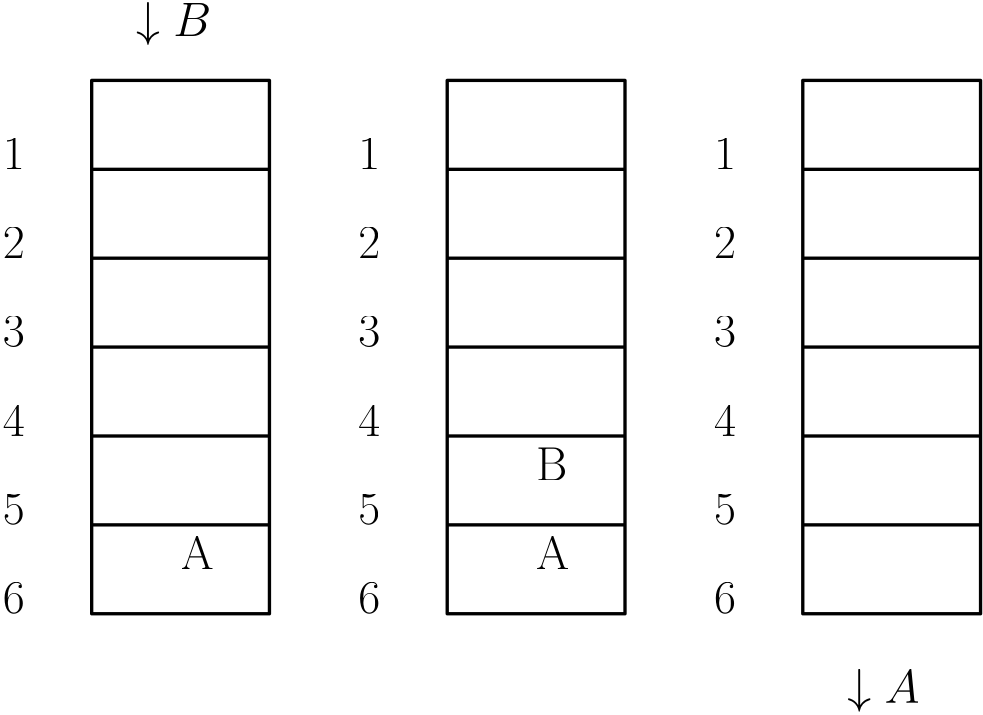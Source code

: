 <?xml version="1.0"?>
<!DOCTYPE ipe SYSTEM "ipe.dtd">
<ipe version="70107" creator="Ipe 7.1.10">
<info created="D:20170126152159" modified="D:20170126152159"/>
<ipestyle name="basic">
<symbol name="arrow/arc(spx)">
<path stroke="sym-stroke" fill="sym-stroke" pen="sym-pen">
0 0 m
-1 0.333 l
-1 -0.333 l
h
</path>
</symbol>
<symbol name="arrow/farc(spx)">
<path stroke="sym-stroke" fill="white" pen="sym-pen">
0 0 m
-1 0.333 l
-1 -0.333 l
h
</path>
</symbol>
<symbol name="arrow/ptarc(spx)">
<path stroke="sym-stroke" fill="sym-stroke" pen="sym-pen">
0 0 m
-1 0.333 l
-0.8 0 l
-1 -0.333 l
h
</path>
</symbol>
<symbol name="arrow/fptarc(spx)">
<path stroke="sym-stroke" fill="white" pen="sym-pen">
0 0 m
-1 0.333 l
-0.8 0 l
-1 -0.333 l
h
</path>
</symbol>
<symbol name="mark/circle(sx)" transformations="translations">
<path fill="sym-stroke">
0.6 0 0 0.6 0 0 e
0.4 0 0 0.4 0 0 e
</path>
</symbol>
<symbol name="mark/disk(sx)" transformations="translations">
<path fill="sym-stroke">
0.6 0 0 0.6 0 0 e
</path>
</symbol>
<symbol name="mark/fdisk(sfx)" transformations="translations">
<group>
<path fill="sym-fill">
0.5 0 0 0.5 0 0 e
</path>
<path fill="sym-stroke" fillrule="eofill">
0.6 0 0 0.6 0 0 e
0.4 0 0 0.4 0 0 e
</path>
</group>
</symbol>
<symbol name="mark/box(sx)" transformations="translations">
<path fill="sym-stroke" fillrule="eofill">
-0.6 -0.6 m
0.6 -0.6 l
0.6 0.6 l
-0.6 0.6 l
h
-0.4 -0.4 m
0.4 -0.4 l
0.4 0.4 l
-0.4 0.4 l
h
</path>
</symbol>
<symbol name="mark/square(sx)" transformations="translations">
<path fill="sym-stroke">
-0.6 -0.6 m
0.6 -0.6 l
0.6 0.6 l
-0.6 0.6 l
h
</path>
</symbol>
<symbol name="mark/fsquare(sfx)" transformations="translations">
<group>
<path fill="sym-fill">
-0.5 -0.5 m
0.5 -0.5 l
0.5 0.5 l
-0.5 0.5 l
h
</path>
<path fill="sym-stroke" fillrule="eofill">
-0.6 -0.6 m
0.6 -0.6 l
0.6 0.6 l
-0.6 0.6 l
h
-0.4 -0.4 m
0.4 -0.4 l
0.4 0.4 l
-0.4 0.4 l
h
</path>
</group>
</symbol>
<symbol name="mark/cross(sx)" transformations="translations">
<group>
<path fill="sym-stroke">
-0.43 -0.57 m
0.57 0.43 l
0.43 0.57 l
-0.57 -0.43 l
h
</path>
<path fill="sym-stroke">
-0.43 0.57 m
0.57 -0.43 l
0.43 -0.57 l
-0.57 0.43 l
h
</path>
</group>
</symbol>
<symbol name="arrow/fnormal(spx)">
<path stroke="sym-stroke" fill="white" pen="sym-pen">
0 0 m
-1 0.333 l
-1 -0.333 l
h
</path>
</symbol>
<symbol name="arrow/pointed(spx)">
<path stroke="sym-stroke" fill="sym-stroke" pen="sym-pen">
0 0 m
-1 0.333 l
-0.8 0 l
-1 -0.333 l
h
</path>
</symbol>
<symbol name="arrow/fpointed(spx)">
<path stroke="sym-stroke" fill="white" pen="sym-pen">
0 0 m
-1 0.333 l
-0.8 0 l
-1 -0.333 l
h
</path>
</symbol>
<symbol name="arrow/linear(spx)">
<path stroke="sym-stroke" pen="sym-pen">
-1 0.333 m
0 0 l
-1 -0.333 l
</path>
</symbol>
<symbol name="arrow/fdouble(spx)">
<path stroke="sym-stroke" fill="white" pen="sym-pen">
0 0 m
-1 0.333 l
-1 -0.333 l
h
-1 0 m
-2 0.333 l
-2 -0.333 l
h
</path>
</symbol>
<symbol name="arrow/double(spx)">
<path stroke="sym-stroke" fill="sym-stroke" pen="sym-pen">
0 0 m
-1 0.333 l
-1 -0.333 l
h
-1 0 m
-2 0.333 l
-2 -0.333 l
h
</path>
</symbol>
<pen name="heavier" value="0.8"/>
<pen name="fat" value="1.2"/>
<pen name="ultrafat" value="2"/>
<symbolsize name="large" value="5"/>
<symbolsize name="small" value="2"/>
<symbolsize name="tiny" value="1.1"/>
<arrowsize name="large" value="10"/>
<arrowsize name="small" value="5"/>
<arrowsize name="tiny" value="3"/>
<color name="red" value="1 0 0"/>
<color name="green" value="0 1 0"/>
<color name="blue" value="0 0 1"/>
<color name="yellow" value="1 1 0"/>
<color name="orange" value="1 0.647 0"/>
<color name="gold" value="1 0.843 0"/>
<color name="purple" value="0.627 0.125 0.941"/>
<color name="gray" value="0.745"/>
<color name="brown" value="0.647 0.165 0.165"/>
<color name="navy" value="0 0 0.502"/>
<color name="pink" value="1 0.753 0.796"/>
<color name="seagreen" value="0.18 0.545 0.341"/>
<color name="turquoise" value="0.251 0.878 0.816"/>
<color name="violet" value="0.933 0.51 0.933"/>
<color name="darkblue" value="0 0 0.545"/>
<color name="darkcyan" value="0 0.545 0.545"/>
<color name="darkgray" value="0.663"/>
<color name="darkgreen" value="0 0.392 0"/>
<color name="darkmagenta" value="0.545 0 0.545"/>
<color name="darkorange" value="1 0.549 0"/>
<color name="darkred" value="0.545 0 0"/>
<color name="lightblue" value="0.678 0.847 0.902"/>
<color name="lightcyan" value="0.878 1 1"/>
<color name="lightgray" value="0.827"/>
<color name="lightgreen" value="0.565 0.933 0.565"/>
<color name="lightyellow" value="1 1 0.878"/>
<dashstyle name="dashed" value="[4] 0"/>
<dashstyle name="dotted" value="[1 3] 0"/>
<dashstyle name="dash dotted" value="[4 2 1 2] 0"/>
<dashstyle name="dash dot dotted" value="[4 2 1 2 1 2] 0"/>
<textsize name="large" value="\large"/>
<textsize name="Large" value="\Large"/>
<textsize name="LARGE" value="\LARGE"/>
<textsize name="huge" value="\huge"/>
<textsize name="Huge" value="\Huge"/>
<textsize name="small" value="\small"/>
<textsize name="footnote" value="\footnotesize"/>
<textsize name="tiny" value="\tiny"/>
<textstyle name="center" begin="\begin{center}" end="\end{center}"/>
<textstyle name="itemize" begin="\begin{itemize}" end="\end{itemize}"/>
<textstyle name="item" begin="\begin{itemize}\item{}" end="\end{itemize}"/>
<gridsize name="4 pts" value="4"/>
<gridsize name="8 pts (~3 mm)" value="8"/>
<gridsize name="16 pts (~6 mm)" value="16"/>
<gridsize name="32 pts (~12 mm)" value="32"/>
<gridsize name="10 pts (~3.5 mm)" value="10"/>
<gridsize name="20 pts (~7 mm)" value="20"/>
<gridsize name="14 pts (~5 mm)" value="14"/>
<gridsize name="28 pts (~10 mm)" value="28"/>
<gridsize name="56 pts (~20 mm)" value="56"/>
<anglesize name="90 deg" value="90"/>
<anglesize name="60 deg" value="60"/>
<anglesize name="45 deg" value="45"/>
<anglesize name="30 deg" value="30"/>
<anglesize name="22.5 deg" value="22.5"/>
<opacity name="10%" value="0.1"/>
<opacity name="30%" value="0.3"/>
<opacity name="50%" value="0.5"/>
<opacity name="75%" value="0.75"/>
<tiling name="falling" angle="-60" step="4" width="1"/>
<tiling name="rising" angle="30" step="4" width="1"/>
</ipestyle>
<page>
<layer name="alpha"/>
<view layers="alpha" active="alpha"/>
<path layer="alpha" stroke="black" pen="fat">
64 768 m
64 576 l
128 576 l
128 768 l
h
</path>
<path stroke="black" pen="fat">
192 768 m
192 576 l
256 576 l
256 768 l
h
</path>
<path stroke="black" pen="fat">
320 768 m
320 576 l
384 576 l
384 768 l
h
</path>
<text transformations="translations" pos="32 736" stroke="black" type="label" width="13.092" height="11.097" depth="0" valign="baseline" size="LARGE">1
</text>
<text transformations="translations" pos="32 704" stroke="black" type="label" width="13.092" height="11.097" depth="0" valign="baseline" size="LARGE">2
</text>
<text transformations="translations" pos="32 672" stroke="black" type="label" width="7.895" height="11.097" depth="0" valign="baseline" size="LARGE">3</text>
<text transformations="translations" pos="32 640" stroke="black" type="label" width="7.895" height="11.097" depth="0" valign="baseline" size="LARGE">4</text>
<text transformations="translations" pos="32 608" stroke="black" type="label" width="7.895" height="11.097" depth="0" valign="baseline" size="LARGE">5</text>
<text transformations="translations" pos="32 576" stroke="black" type="label" width="7.895" height="11.097" depth="0" valign="baseline" size="LARGE">6</text>
<text transformations="translations" pos="160 736" stroke="black" type="label" width="13.092" height="11.097" depth="0" valign="baseline" size="LARGE">1
</text>
<text transformations="translations" pos="160 704" stroke="black" type="label" width="7.895" height="11.097" depth="0" valign="baseline" size="LARGE">2</text>
<text transformations="translations" pos="160 672" stroke="black" type="label" width="7.895" height="11.097" depth="0" valign="baseline" size="LARGE">3</text>
<text transformations="translations" pos="160 640" stroke="black" type="label" width="7.895" height="11.097" depth="0" valign="baseline" size="LARGE">4</text>
<text transformations="translations" pos="160 608" stroke="black" type="label" width="7.895" height="11.097" depth="0" valign="baseline" size="LARGE">5</text>
<text transformations="translations" pos="160 576" stroke="black" type="label" width="7.895" height="11.097" depth="0" valign="baseline" size="LARGE">6</text>
<text transformations="translations" pos="288 736" stroke="black" type="label" width="7.895" height="11.097" depth="0" valign="baseline" size="LARGE">1</text>
<text transformations="translations" pos="288 704" stroke="black" type="label" width="7.895" height="11.097" depth="0" valign="baseline" size="LARGE">2</text>
<text transformations="translations" pos="288 672" stroke="black" type="label" width="7.895" height="11.097" depth="0" valign="baseline" size="LARGE">3</text>
<text transformations="translations" pos="288 640" stroke="black" type="label" width="7.895" height="11.097" depth="0" valign="baseline" size="LARGE">4</text>
<text transformations="translations" pos="288 608" stroke="black" type="label" width="7.895" height="11.097" depth="0" valign="baseline" size="LARGE">5</text>
<text transformations="translations" pos="288 576" stroke="black" type="label" width="7.895" height="11.097" depth="0" valign="baseline" size="LARGE">6</text>
<path stroke="black" pen="fat">
64 736 m
128 736 l
</path>
<path stroke="black" pen="fat">
64 704 m
128 704 l
</path>
<path stroke="black" pen="fat">
64 672 m
128 672 l
</path>
<path stroke="black" pen="fat">
64 640 m
128 640 l
</path>
<path stroke="black" pen="fat">
64 608 m
128 608 l
</path>
<path stroke="black" pen="fat">
192 736 m
256 736 l
256 736 l
</path>
<path stroke="black" pen="fat">
192 704 m
256 704 l
</path>
<path stroke="black" pen="fat">
192 672 m
256 672 l
256 672 l
</path>
<path stroke="black" pen="fat">
192 640 m
256 640 l
</path>
<path stroke="black" pen="fat">
192 608 m
256 608 l
</path>
<path stroke="black" pen="fat">
320 736 m
384 736 l
</path>
<path stroke="black" pen="fat">
320 704 m
384 704 l
</path>
<path stroke="black" pen="fat">
320 672 m
384 672 l
</path>
<path stroke="black" pen="fat">
320 640 m
384 640 l
</path>
<path stroke="black" pen="fat">
320 608 m
384 608 l
</path>
<text transformations="translations" pos="96 592" stroke="black" type="label" width="11.936" height="11.761" depth="0" valign="baseline" size="LARGE">A</text>
<text matrix="1 0 0 1 0 -16" transformations="translations" pos="80 800" stroke="black" type="label" width="27.064" height="11.953" depth="3.35" valign="baseline" size="LARGE">$\downarrow B$</text>
<text transformations="translations" pos="224 592" stroke="black" type="label" width="17.133" height="11.761" depth="0" valign="baseline" size="LARGE">A
</text>
<text transformations="translations" pos="224 624" stroke="black" type="label" width="11.265" height="11.761" depth="0" valign="baseline" size="LARGE">B</text>
<text matrix="1 0 0 1 0 -16" transformations="translations" pos="336 560" stroke="black" type="label" width="26.026" height="11.953" depth="3.35" valign="baseline" size="LARGE">$\downarrow A$</text>
</page>
</ipe>
